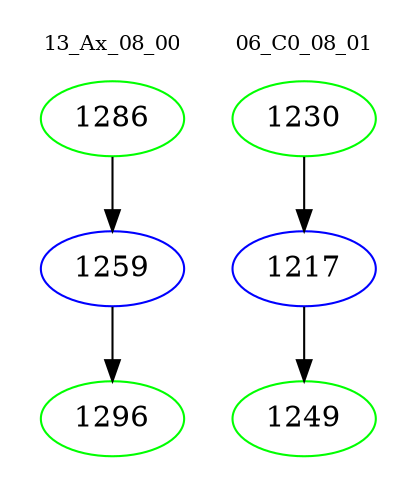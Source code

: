 digraph{
subgraph cluster_0 {
color = white
label = "13_Ax_08_00";
fontsize=10;
T0_1286 [label="1286", color="green"]
T0_1286 -> T0_1259 [color="black"]
T0_1259 [label="1259", color="blue"]
T0_1259 -> T0_1296 [color="black"]
T0_1296 [label="1296", color="green"]
}
subgraph cluster_1 {
color = white
label = "06_C0_08_01";
fontsize=10;
T1_1230 [label="1230", color="green"]
T1_1230 -> T1_1217 [color="black"]
T1_1217 [label="1217", color="blue"]
T1_1217 -> T1_1249 [color="black"]
T1_1249 [label="1249", color="green"]
}
}
